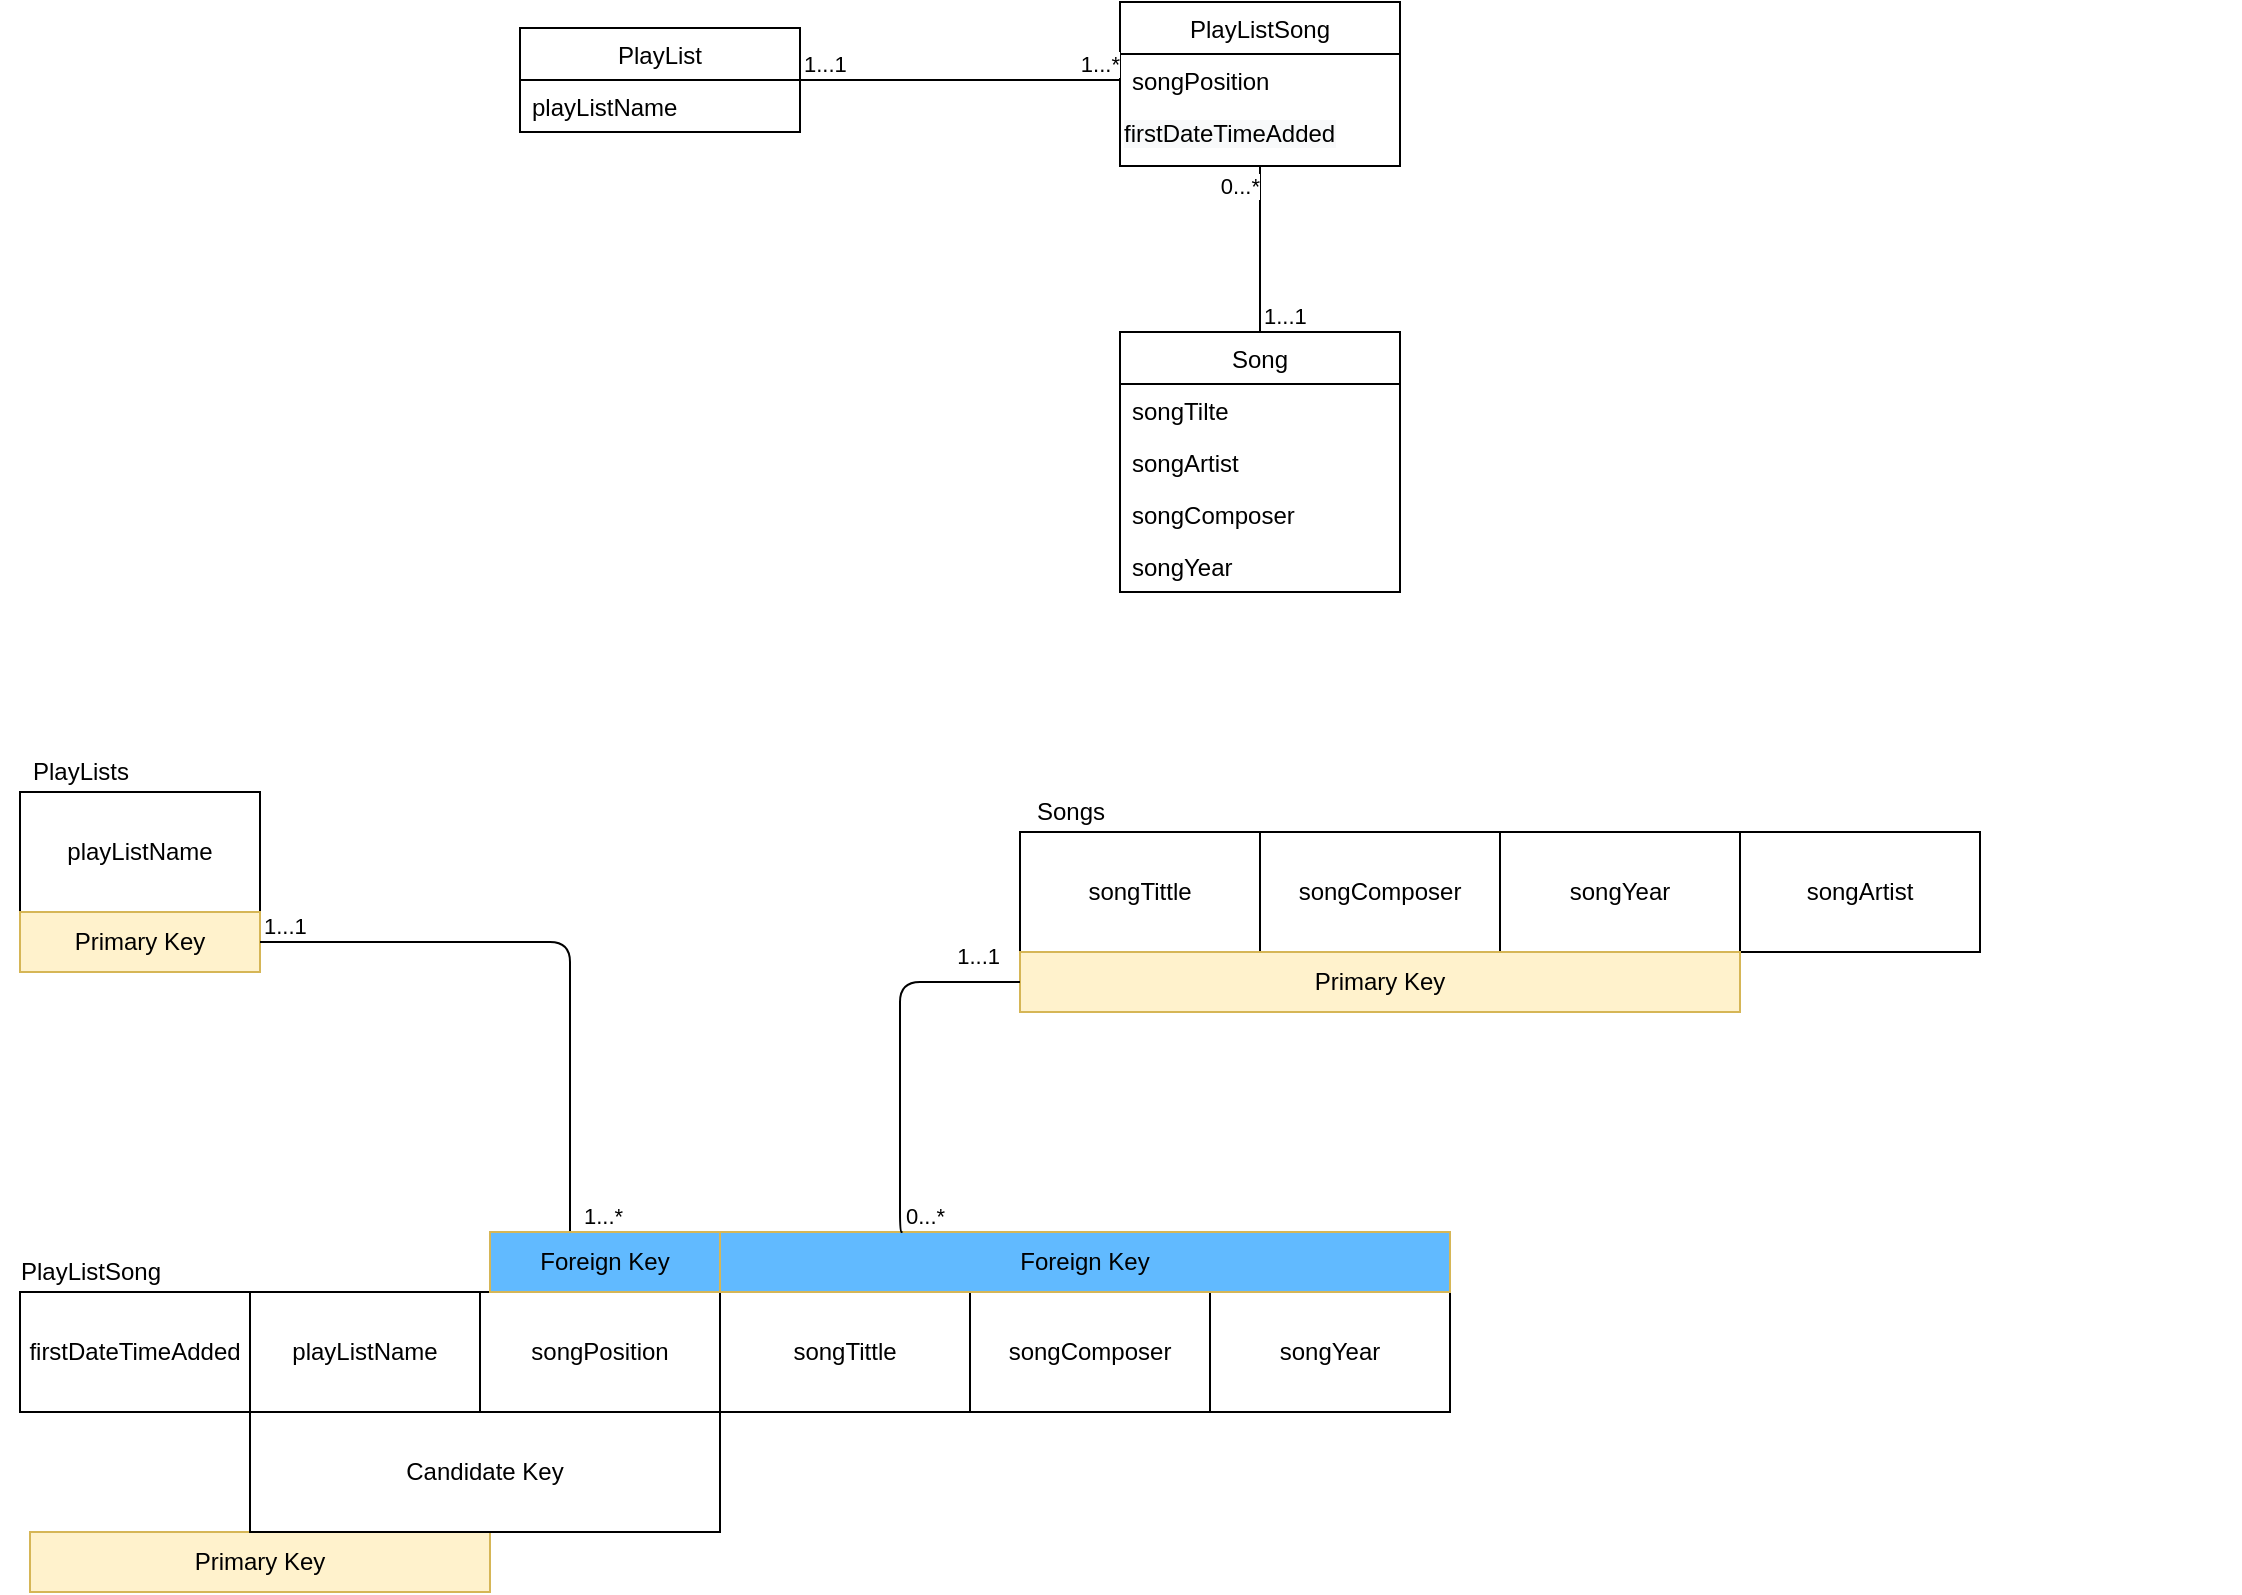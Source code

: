 <mxfile version="14.4.3" type="google"><diagram id="DfnkIvHbYQLJhHlDlILs" name="Page-1"><mxGraphModel dx="2946" dy="1129" grid="1" gridSize="10" guides="1" tooltips="1" connect="1" arrows="1" fold="1" page="1" pageScale="1" pageWidth="850" pageHeight="1100" math="0" shadow="0"><root><mxCell id="0"/><mxCell id="1" parent="0"/><mxCell id="LlMutV533lrukufB4Cs6-1" value="PlayList" style="swimlane;fontStyle=0;childLayout=stackLayout;horizontal=1;startSize=26;fillColor=none;horizontalStack=0;resizeParent=1;resizeParentMax=0;resizeLast=0;collapsible=1;marginBottom=0;" parent="1" vertex="1"><mxGeometry x="260" y="138" width="140" height="52" as="geometry"/></mxCell><mxCell id="LlMutV533lrukufB4Cs6-2" value="playListName" style="text;strokeColor=none;fillColor=none;align=left;verticalAlign=top;spacingLeft=4;spacingRight=4;overflow=hidden;rotatable=0;points=[[0,0.5],[1,0.5]];portConstraint=eastwest;" parent="LlMutV533lrukufB4Cs6-1" vertex="1"><mxGeometry y="26" width="140" height="26" as="geometry"/></mxCell><mxCell id="LlMutV533lrukufB4Cs6-5" value="Song" style="swimlane;fontStyle=0;childLayout=stackLayout;horizontal=1;startSize=26;fillColor=none;horizontalStack=0;resizeParent=1;resizeParentMax=0;resizeLast=0;collapsible=1;marginBottom=0;" parent="1" vertex="1"><mxGeometry x="560" y="290" width="140" height="130" as="geometry"/></mxCell><mxCell id="LlMutV533lrukufB4Cs6-6" value="songTilte" style="text;strokeColor=none;fillColor=none;align=left;verticalAlign=top;spacingLeft=4;spacingRight=4;overflow=hidden;rotatable=0;points=[[0,0.5],[1,0.5]];portConstraint=eastwest;" parent="LlMutV533lrukufB4Cs6-5" vertex="1"><mxGeometry y="26" width="140" height="26" as="geometry"/></mxCell><mxCell id="LlMutV533lrukufB4Cs6-39" value="songArtist" style="text;strokeColor=none;fillColor=none;align=left;verticalAlign=top;spacingLeft=4;spacingRight=4;overflow=hidden;rotatable=0;points=[[0,0.5],[1,0.5]];portConstraint=eastwest;" parent="LlMutV533lrukufB4Cs6-5" vertex="1"><mxGeometry y="52" width="140" height="26" as="geometry"/></mxCell><mxCell id="LlMutV533lrukufB4Cs6-11" value="songComposer" style="text;strokeColor=none;fillColor=none;align=left;verticalAlign=top;spacingLeft=4;spacingRight=4;overflow=hidden;rotatable=0;points=[[0,0.5],[1,0.5]];portConstraint=eastwest;" parent="LlMutV533lrukufB4Cs6-5" vertex="1"><mxGeometry y="78" width="140" height="26" as="geometry"/></mxCell><mxCell id="LlMutV533lrukufB4Cs6-10" value="songYear" style="text;strokeColor=none;fillColor=none;align=left;verticalAlign=top;spacingLeft=4;spacingRight=4;overflow=hidden;rotatable=0;points=[[0,0.5],[1,0.5]];portConstraint=eastwest;" parent="LlMutV533lrukufB4Cs6-5" vertex="1"><mxGeometry y="104" width="140" height="26" as="geometry"/></mxCell><mxCell id="LlMutV533lrukufB4Cs6-13" value="PlayListSong" style="swimlane;fontStyle=0;childLayout=stackLayout;horizontal=1;startSize=26;fillColor=none;horizontalStack=0;resizeParent=1;resizeParentMax=0;resizeLast=0;collapsible=1;marginBottom=0;" parent="1" vertex="1"><mxGeometry x="560" y="125" width="140" height="82" as="geometry"/></mxCell><mxCell id="LlMutV533lrukufB4Cs6-14" value="songPosition" style="text;strokeColor=none;fillColor=none;align=left;verticalAlign=top;spacingLeft=4;spacingRight=4;overflow=hidden;rotatable=0;points=[[0,0.5],[1,0.5]];portConstraint=eastwest;" parent="LlMutV533lrukufB4Cs6-13" vertex="1"><mxGeometry y="26" width="140" height="26" as="geometry"/></mxCell><mxCell id="xgaAI9cNqPxofKTRYFoz-6" value="&lt;span style=&quot;color: rgb(0 , 0 , 0) ; font-family: &amp;#34;helvetica&amp;#34; ; font-size: 12px ; font-style: normal ; font-weight: 400 ; letter-spacing: normal ; text-align: left ; text-indent: 0px ; text-transform: none ; word-spacing: 0px ; background-color: rgb(248 , 249 , 250) ; display: inline ; float: none&quot;&gt;firstDateTimeAdded&lt;/span&gt;" style="text;whiteSpace=wrap;html=1;" parent="LlMutV533lrukufB4Cs6-13" vertex="1"><mxGeometry y="52" width="140" height="30" as="geometry"/></mxCell><mxCell id="26k1uxw1rwwCAy28_EZa-3" value="PlayLists&lt;br&gt;" style="text;html=1;align=center;verticalAlign=middle;resizable=0;points=[];autosize=1;rotation=0;" parent="1" vertex="1"><mxGeometry x="10" y="500" width="60" height="20" as="geometry"/></mxCell><mxCell id="26k1uxw1rwwCAy28_EZa-5" value="songPosition" style="whiteSpace=wrap;html=1;" parent="1" vertex="1"><mxGeometry x="240" y="770" width="120" height="60" as="geometry"/></mxCell><mxCell id="26k1uxw1rwwCAy28_EZa-6" value="PlayListSong" style="text;html=1;align=center;verticalAlign=middle;resizable=0;points=[];autosize=1;" parent="1" vertex="1"><mxGeometry y="750" width="90" height="20" as="geometry"/></mxCell><mxCell id="26k1uxw1rwwCAy28_EZa-7" value="Songs&lt;br&gt;" style="text;html=1;align=center;verticalAlign=middle;resizable=0;points=[];autosize=1;" parent="1" vertex="1"><mxGeometry x="510" y="520" width="50" height="20" as="geometry"/></mxCell><mxCell id="26k1uxw1rwwCAy28_EZa-13" value="" style="group" parent="1" connectable="0" vertex="1"><mxGeometry x="510" y="540" width="480" height="60" as="geometry"/></mxCell><mxCell id="26k1uxw1rwwCAy28_EZa-9" value="songTittle" style="whiteSpace=wrap;html=1;" parent="26k1uxw1rwwCAy28_EZa-13" vertex="1"><mxGeometry width="120" height="60" as="geometry"/></mxCell><mxCell id="26k1uxw1rwwCAy28_EZa-12" value="songYear" style="whiteSpace=wrap;html=1;" parent="26k1uxw1rwwCAy28_EZa-13" vertex="1"><mxGeometry x="240" width="120" height="60" as="geometry"/></mxCell><mxCell id="26k1uxw1rwwCAy28_EZa-11" value="songComposer" style="whiteSpace=wrap;html=1;" parent="26k1uxw1rwwCAy28_EZa-13" vertex="1"><mxGeometry x="120" width="120" height="60" as="geometry"/></mxCell><mxCell id="26k1uxw1rwwCAy28_EZa-10" value="songArtist" style="whiteSpace=wrap;html=1;" parent="26k1uxw1rwwCAy28_EZa-13" vertex="1"><mxGeometry x="360" width="120" height="60" as="geometry"/></mxCell><mxCell id="t1E3rnTLilK05c_YVkIP-1" value="playListName" style="rounded=0;whiteSpace=wrap;html=1;" parent="1" vertex="1"><mxGeometry x="10" y="520" width="120" height="60" as="geometry"/></mxCell><mxCell id="t1E3rnTLilK05c_YVkIP-2" value="Primary Key" style="rounded=0;whiteSpace=wrap;html=1;fillColor=#fff2cc;strokeColor=#d6b656;" parent="1" vertex="1"><mxGeometry x="10" y="580" width="120" height="30" as="geometry"/></mxCell><mxCell id="t1E3rnTLilK05c_YVkIP-5" value="Primary Key" style="rounded=0;whiteSpace=wrap;html=1;fillColor=#fff2cc;strokeColor=#d6b656;" parent="1" vertex="1"><mxGeometry x="15" y="890" width="230" height="30" as="geometry"/></mxCell><mxCell id="DHiskJha05Au4SUmxhqe-1" value="firstDateTimeAdded" style="whiteSpace=wrap;html=1;" parent="1" vertex="1"><mxGeometry x="10" y="770" width="115" height="60" as="geometry"/></mxCell><mxCell id="xgaAI9cNqPxofKTRYFoz-7" value="" style="endArrow=none;html=1;edgeStyle=orthogonalEdgeStyle;exitX=0.5;exitY=0;exitDx=0;exitDy=0;entryX=0.5;entryY=1;entryDx=0;entryDy=0;" parent="1" source="LlMutV533lrukufB4Cs6-5" target="xgaAI9cNqPxofKTRYFoz-6" edge="1"><mxGeometry relative="1" as="geometry"><mxPoint x="645" y="280" as="sourcePoint"/><mxPoint x="805" y="280" as="targetPoint"/><Array as="points"><mxPoint x="630" y="280"/><mxPoint x="630" y="280"/></Array></mxGeometry></mxCell><mxCell id="xgaAI9cNqPxofKTRYFoz-8" value="1...1" style="edgeLabel;resizable=0;html=1;align=left;verticalAlign=bottom;" parent="xgaAI9cNqPxofKTRYFoz-7" connectable="0" vertex="1"><mxGeometry x="-1" relative="1" as="geometry"/></mxCell><mxCell id="xgaAI9cNqPxofKTRYFoz-9" value="0...*" style="edgeLabel;resizable=0;html=1;align=right;verticalAlign=bottom;" parent="xgaAI9cNqPxofKTRYFoz-7" connectable="0" vertex="1"><mxGeometry x="1" relative="1" as="geometry"><mxPoint y="18" as="offset"/></mxGeometry></mxCell><mxCell id="xgaAI9cNqPxofKTRYFoz-10" value="" style="endArrow=none;html=1;edgeStyle=orthogonalEdgeStyle;exitX=1;exitY=0.5;exitDx=0;exitDy=0;entryX=0;entryY=0.5;entryDx=0;entryDy=0;" parent="1" source="LlMutV533lrukufB4Cs6-1" target="LlMutV533lrukufB4Cs6-14" edge="1"><mxGeometry relative="1" as="geometry"><mxPoint x="360" y="230" as="sourcePoint"/><mxPoint x="559" y="168" as="targetPoint"/><Array as="points"><mxPoint x="450" y="164"/><mxPoint x="450" y="164"/></Array></mxGeometry></mxCell><mxCell id="xgaAI9cNqPxofKTRYFoz-11" value="1...1" style="edgeLabel;resizable=0;html=1;align=left;verticalAlign=bottom;" parent="xgaAI9cNqPxofKTRYFoz-10" connectable="0" vertex="1"><mxGeometry x="-1" relative="1" as="geometry"/></mxCell><mxCell id="xgaAI9cNqPxofKTRYFoz-12" value="1...*" style="edgeLabel;resizable=0;html=1;align=right;verticalAlign=bottom;" parent="xgaAI9cNqPxofKTRYFoz-10" connectable="0" vertex="1"><mxGeometry x="1" relative="1" as="geometry"/></mxCell><mxCell id="xgaAI9cNqPxofKTRYFoz-13" value="" style="endArrow=none;html=1;edgeStyle=orthogonalEdgeStyle;exitX=1;exitY=0.5;exitDx=0;exitDy=0;entryX=0.5;entryY=1;entryDx=0;entryDy=0;" parent="1" source="t1E3rnTLilK05c_YVkIP-2" target="xgaAI9cNqPxofKTRYFoz-17" edge="1"><mxGeometry relative="1" as="geometry"><mxPoint x="130" y="690" as="sourcePoint"/><mxPoint x="290" y="690" as="targetPoint"/><Array as="points"><mxPoint x="285" y="595"/><mxPoint x="285" y="770"/></Array></mxGeometry></mxCell><mxCell id="xgaAI9cNqPxofKTRYFoz-14" value="1...1" style="edgeLabel;resizable=0;html=1;align=left;verticalAlign=bottom;" parent="xgaAI9cNqPxofKTRYFoz-13" connectable="0" vertex="1"><mxGeometry x="-1" relative="1" as="geometry"/></mxCell><mxCell id="xgaAI9cNqPxofKTRYFoz-15" value="child" style="edgeLabel;resizable=0;html=1;align=right;verticalAlign=bottom;" parent="xgaAI9cNqPxofKTRYFoz-13" connectable="0" vertex="1"><mxGeometry x="1" relative="1" as="geometry"/></mxCell><mxCell id="xgaAI9cNqPxofKTRYFoz-16" value="playListName" style="rounded=0;whiteSpace=wrap;html=1;" parent="1" vertex="1"><mxGeometry x="125" y="770" width="115" height="60" as="geometry"/></mxCell><mxCell id="xgaAI9cNqPxofKTRYFoz-17" value="Foreign Key" style="rounded=0;whiteSpace=wrap;html=1;fillColor=#61BAFF;strokeColor=#d6b656;" parent="1" vertex="1"><mxGeometry x="245" y="740" width="115" height="30" as="geometry"/></mxCell><mxCell id="xgaAI9cNqPxofKTRYFoz-19" value="1...*" style="edgeLabel;resizable=0;html=1;align=left;verticalAlign=bottom;" parent="1" connectable="0" vertex="1"><mxGeometry x="290" y="740" as="geometry"/></mxCell><mxCell id="xgaAI9cNqPxofKTRYFoz-20" value="Primary Key" style="rounded=0;whiteSpace=wrap;html=1;fillColor=#fff2cc;strokeColor=#d6b656;" parent="1" vertex="1"><mxGeometry x="510" y="600" width="360" height="30" as="geometry"/></mxCell><mxCell id="xgaAI9cNqPxofKTRYFoz-21" value="" style="group" parent="1" connectable="0" vertex="1"><mxGeometry x="640" y="530" width="480" height="300" as="geometry"/></mxCell><mxCell id="xgaAI9cNqPxofKTRYFoz-22" value="songTittle" style="whiteSpace=wrap;html=1;" parent="xgaAI9cNqPxofKTRYFoz-21" vertex="1"><mxGeometry x="-280" y="240" width="125" height="60" as="geometry"/></mxCell><mxCell id="xgaAI9cNqPxofKTRYFoz-24" value="songYear" style="whiteSpace=wrap;html=1;" parent="xgaAI9cNqPxofKTRYFoz-21" vertex="1"><mxGeometry x="-35" y="240" width="120" height="60" as="geometry"/></mxCell><mxCell id="xgaAI9cNqPxofKTRYFoz-25" value="songComposer" style="whiteSpace=wrap;html=1;" parent="xgaAI9cNqPxofKTRYFoz-21" vertex="1"><mxGeometry x="-155" y="240" width="120" height="60" as="geometry"/></mxCell><mxCell id="xgaAI9cNqPxofKTRYFoz-26" value="Foreign Key" style="rounded=0;whiteSpace=wrap;html=1;fillColor=#61BAFF;strokeColor=#d6b656;" parent="1" vertex="1"><mxGeometry x="360" y="740" width="365" height="30" as="geometry"/></mxCell><mxCell id="xgaAI9cNqPxofKTRYFoz-27" value="" style="endArrow=none;html=1;edgeStyle=orthogonalEdgeStyle;entryX=0;entryY=0.5;entryDx=0;entryDy=0;exitX=0.25;exitY=0;exitDx=0;exitDy=0;" parent="1" source="xgaAI9cNqPxofKTRYFoz-26" target="xgaAI9cNqPxofKTRYFoz-20" edge="1"><mxGeometry relative="1" as="geometry"><mxPoint x="130" y="884.5" as="sourcePoint"/><mxPoint x="290" y="884.5" as="targetPoint"/><Array as="points"><mxPoint x="450" y="740"/><mxPoint x="450" y="615"/></Array></mxGeometry></mxCell><mxCell id="xgaAI9cNqPxofKTRYFoz-28" value="0...*" style="edgeLabel;resizable=0;html=1;align=left;verticalAlign=bottom;" parent="xgaAI9cNqPxofKTRYFoz-27" connectable="0" vertex="1"><mxGeometry x="-1" relative="1" as="geometry"><mxPoint as="offset"/></mxGeometry></mxCell><mxCell id="xgaAI9cNqPxofKTRYFoz-29" value="1...1" style="edgeLabel;resizable=0;html=1;align=right;verticalAlign=bottom;" parent="xgaAI9cNqPxofKTRYFoz-27" connectable="0" vertex="1"><mxGeometry x="1" relative="1" as="geometry"><mxPoint x="-10" y="-5" as="offset"/></mxGeometry></mxCell><mxCell id="xgaAI9cNqPxofKTRYFoz-31" value="Candidate Key" style="rounded=0;whiteSpace=wrap;html=1;fillColor=#FFFFFF;" parent="1" vertex="1"><mxGeometry x="125" y="830" width="235" height="60" as="geometry"/></mxCell></root></mxGraphModel></diagram></mxfile>